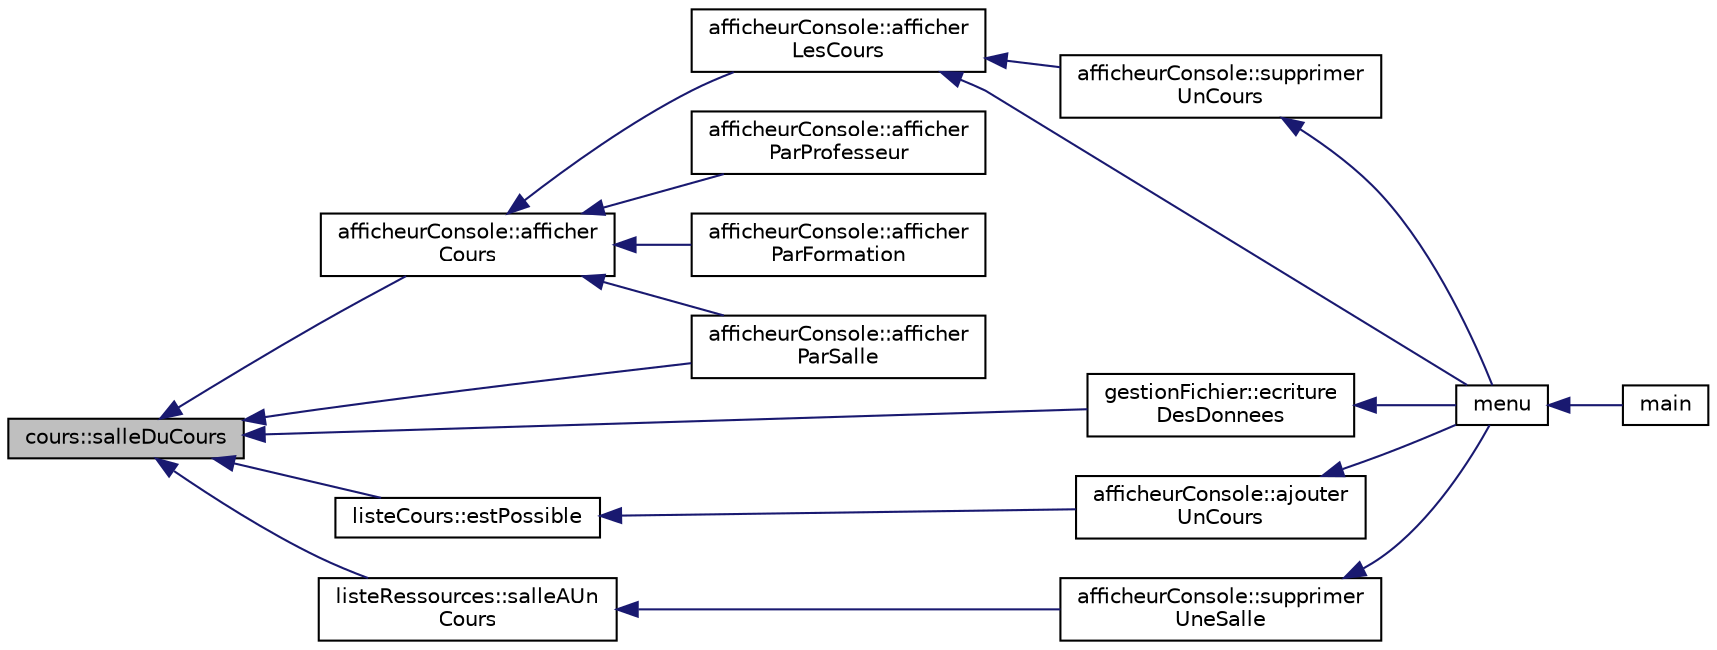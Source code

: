 digraph "cours::salleDuCours"
{
  edge [fontname="Helvetica",fontsize="10",labelfontname="Helvetica",labelfontsize="10"];
  node [fontname="Helvetica",fontsize="10",shape=record];
  rankdir="LR";
  Node48 [label="cours::salleDuCours",height=0.2,width=0.4,color="black", fillcolor="grey75", style="filled", fontcolor="black"];
  Node48 -> Node49 [dir="back",color="midnightblue",fontsize="10",style="solid",fontname="Helvetica"];
  Node49 [label="afficheurConsole::afficher\lCours",height=0.2,width=0.4,color="black", fillcolor="white", style="filled",URL="$classafficheur_console.html#adef955f54d12ed2c99311f94920306a4",tooltip="Renvoie dans ost le .......... du cours c. "];
  Node49 -> Node50 [dir="back",color="midnightblue",fontsize="10",style="solid",fontname="Helvetica"];
  Node50 [label="afficheurConsole::afficher\lLesCours",height=0.2,width=0.4,color="black", fillcolor="white", style="filled",URL="$classafficheur_console.html#a259f4fe7ffe96d1ab0a6b5bc01c2f618",tooltip="Renvoie dans ost les cours de la liste de ressources. "];
  Node50 -> Node51 [dir="back",color="midnightblue",fontsize="10",style="solid",fontname="Helvetica"];
  Node51 [label="afficheurConsole::supprimer\lUnCours",height=0.2,width=0.4,color="black", fillcolor="white", style="filled",URL="$classafficheur_console.html#a7ef9576e86f204f1d184a1b4b0556593"];
  Node51 -> Node52 [dir="back",color="midnightblue",fontsize="10",style="solid",fontname="Helvetica"];
  Node52 [label="menu",height=0.2,width=0.4,color="black", fillcolor="white", style="filled",URL="$main_8cpp.html#aaeb94d4bc6770f26e4bcfb2f9fcc9b15"];
  Node52 -> Node53 [dir="back",color="midnightblue",fontsize="10",style="solid",fontname="Helvetica"];
  Node53 [label="main",height=0.2,width=0.4,color="black", fillcolor="white", style="filled",URL="$main_8cpp.html#ae66f6b31b5ad750f1fe042a706a4e3d4"];
  Node50 -> Node52 [dir="back",color="midnightblue",fontsize="10",style="solid",fontname="Helvetica"];
  Node49 -> Node54 [dir="back",color="midnightblue",fontsize="10",style="solid",fontname="Helvetica"];
  Node54 [label="afficheurConsole::afficher\lParProfesseur",height=0.2,width=0.4,color="black", fillcolor="white", style="filled",URL="$classafficheur_console.html#ab79b003631074793d79076c43c1dca30",tooltip="Renvoie dans ost les cours concernant le professeur. "];
  Node49 -> Node55 [dir="back",color="midnightblue",fontsize="10",style="solid",fontname="Helvetica"];
  Node55 [label="afficheurConsole::afficher\lParFormation",height=0.2,width=0.4,color="black", fillcolor="white", style="filled",URL="$classafficheur_console.html#a04f141c9b980d8fe4ff3fe7caaadc1f9",tooltip="Renvoie dans ost les cours concernant la formation. "];
  Node49 -> Node56 [dir="back",color="midnightblue",fontsize="10",style="solid",fontname="Helvetica"];
  Node56 [label="afficheurConsole::afficher\lParSalle",height=0.2,width=0.4,color="black", fillcolor="white", style="filled",URL="$classafficheur_console.html#a38850a957a9c743a783cd957c1bbb408",tooltip="Renvoie dans ost les cours concernant la salle. "];
  Node48 -> Node56 [dir="back",color="midnightblue",fontsize="10",style="solid",fontname="Helvetica"];
  Node48 -> Node57 [dir="back",color="midnightblue",fontsize="10",style="solid",fontname="Helvetica"];
  Node57 [label="gestionFichier::ecriture\lDesDonnees",height=0.2,width=0.4,color="black", fillcolor="white", style="filled",URL="$classgestion_fichier.html#a4d20b3a03ae8cfce6889d2f2f5cad478",tooltip="Ecrit dans le fichier d_nomFichier les Cours, Formation, Salle et Professeur. "];
  Node57 -> Node52 [dir="back",color="midnightblue",fontsize="10",style="solid",fontname="Helvetica"];
  Node48 -> Node58 [dir="back",color="midnightblue",fontsize="10",style="solid",fontname="Helvetica"];
  Node58 [label="listeCours::estPossible",height=0.2,width=0.4,color="black", fillcolor="white", style="filled",URL="$classliste_cours.html#a788e1017848b813a450a6156dd043a7a",tooltip="Verifie si le cours peut etre ajoute a d_listeDesCours. "];
  Node58 -> Node59 [dir="back",color="midnightblue",fontsize="10",style="solid",fontname="Helvetica"];
  Node59 [label="afficheurConsole::ajouter\lUnCours",height=0.2,width=0.4,color="black", fillcolor="white", style="filled",URL="$classafficheur_console.html#a49b72edf4baf8f7ec4898b61c48212fa"];
  Node59 -> Node52 [dir="back",color="midnightblue",fontsize="10",style="solid",fontname="Helvetica"];
  Node48 -> Node60 [dir="back",color="midnightblue",fontsize="10",style="solid",fontname="Helvetica"];
  Node60 [label="listeRessources::salleAUn\lCours",height=0.2,width=0.4,color="black", fillcolor="white", style="filled",URL="$classliste_ressources.html#a83834356f61b0106d3b2157afc363dc5",tooltip="verifies si un cours a lieu dans la salle "];
  Node60 -> Node61 [dir="back",color="midnightblue",fontsize="10",style="solid",fontname="Helvetica"];
  Node61 [label="afficheurConsole::supprimer\lUneSalle",height=0.2,width=0.4,color="black", fillcolor="white", style="filled",URL="$classafficheur_console.html#abeab0582c5350e514ed4937244cf0dfa"];
  Node61 -> Node52 [dir="back",color="midnightblue",fontsize="10",style="solid",fontname="Helvetica"];
}
